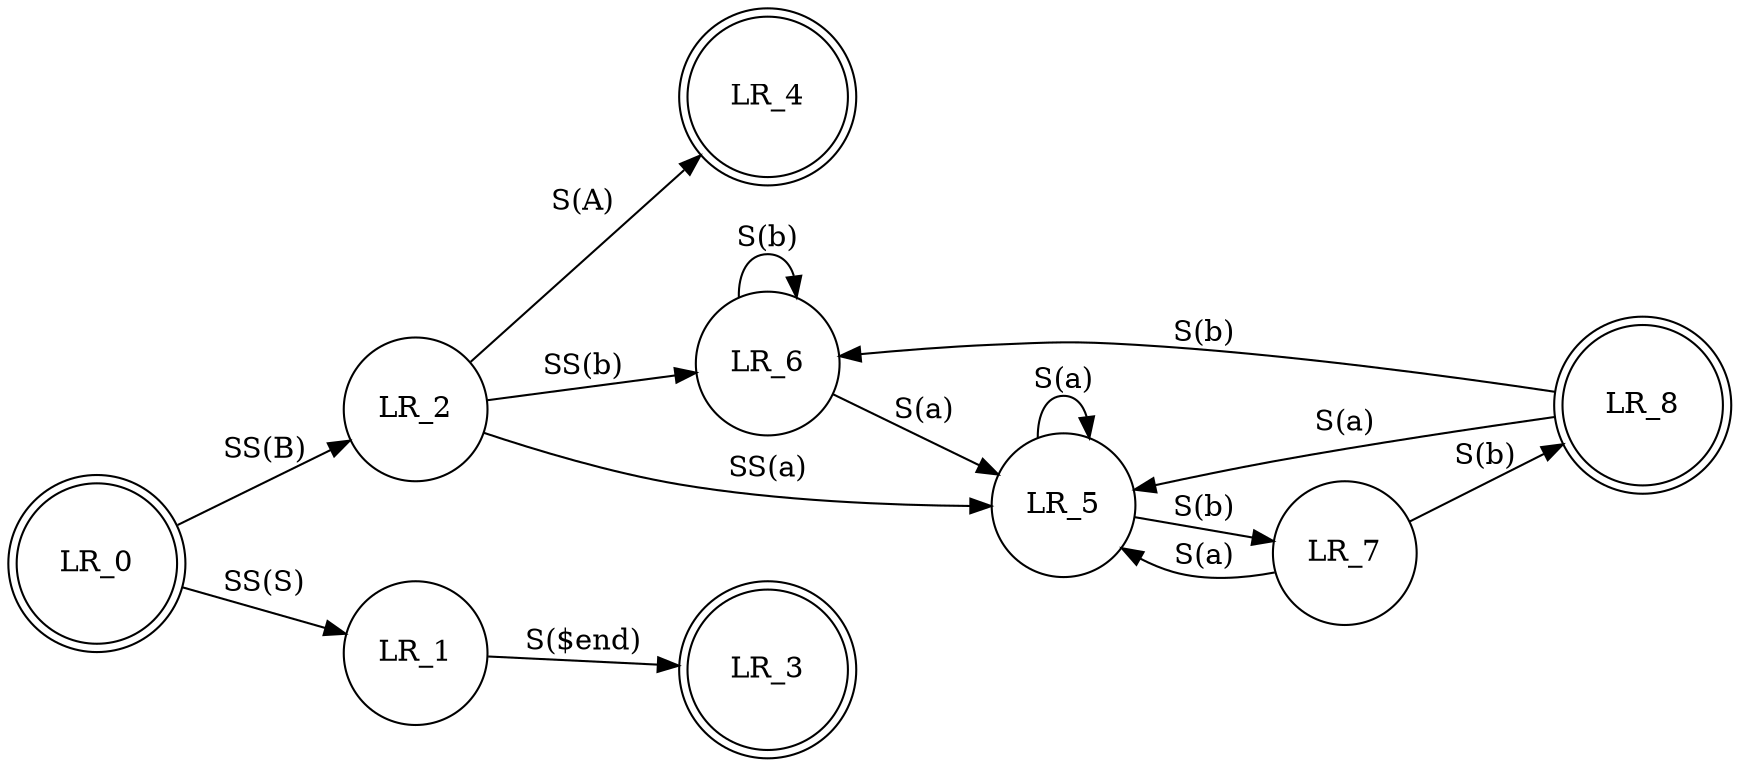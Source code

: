 digraph finite_state_machine {
	node [label="\N", shape=doublecircle];
	graph [rankdir=LR,
		bb="0,0,776,342"];
	LR_0 [pos="39,113", width="1.06", height="1.07"];
	LR_3 [pos="339,38", width="1.06", height="1.07"];
	LR_4 [pos="339,304", width="1.06", height="1.07"];
	LR_8 [pos="737,161", width="1.06", height="1.07"];
	LR_2 [shape=circle, pos="183,157", width="0.94", height="0.96"];
	LR_1 [shape=circle, pos="183,60", width="0.94", height="0.96"];
	LR_6 [shape=circle, pos="339,180", width="0.94", height="0.96"];
	LR_5 [shape=circle, pos="473,112", width="0.94", height="0.96"];
	LR_7 [shape=circle, pos="603,91", width="0.94", height="0.96"];
	LR_0 -> LR_2 [label="SS(B)", pos="e,150,147 76,124 96,130 120,138 140,144", lp="113,147"];
	LR_0 -> LR_1 [label="SS(S)", pos="e,151,72 75,100 95,92 120,83 141,75", lp="113,100"];
	LR_1 -> LR_3 [label="S($end)", pos="e,301,43 217,55 239,52 267,48 291,45", lp="259,61"];
	LR_2 -> LR_6 [label="SS(b)", pos="e,305,175 217,162 240,166 270,170 295,173", lp="259,178"];
	LR_2 -> LR_5 [label="SS(a)", pos="e,438,111 215,145 239,136 271,126 300,121 343,113 393,111 428,111", lp="339,129"];
	LR_2 -> LR_4 [label="S(A)", pos="e,309,280 205,184 237,219 274,252 301,274", lp="259,263"];
	LR_5 -> LR_7 [label="S(b)", pos="e,569,96 507,106 523,104 542,100 559,98", lp="538,110"];
	LR_5 -> LR_5 [label="S(a)", pos="e,449,136 497,136 502,151 494,164 473,164 457,164 448,156 448,146", lp="473,172"];
	LR_6 -> LR_6 [label="S(b)", pos="e,315,204 363,204 368,219 360,232 339,232 323,232 314,224 314,214", lp="339,240"];
	LR_6 -> LR_5 [label="S(a)", pos="e,442,128 370,164 388,154 412,143 433,133", lp="408,157"];
	LR_7 -> LR_8 [label="S(b)", pos="e,703,143 634,107 648,114 665,123 680,131 685,133 689,136 694,138", lp="668,139"];
	LR_7 -> LR_5 [label="S(a)", pos="e,498,88 570,80 557,76 540,75 526,78 519,80 513,82 508,84", lp="538,89"];
	LR_8 -> LR_6 [label="S(b)", pos="e,373,184 699,167 654,174 576,184 508,189 477,190 470,190 438,189 421,188 400,186 383,185", lp="538,194"];
	LR_8 -> LR_5 [label="S(a)", pos="e,507,120 699,157 685,155 670,153 656,151 608,144 553,131 517,122", lp="603,154"];
}
